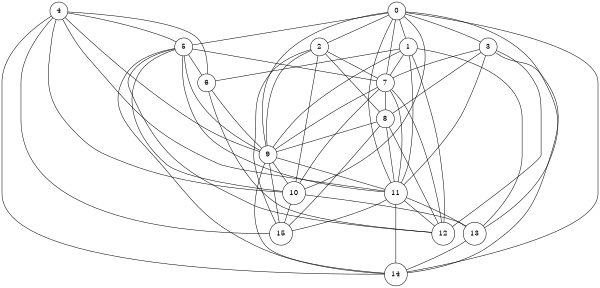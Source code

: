 graph { graph [size="4,4"]; node[shape=circle];
 0-- 1
 0-- 2
 0-- 3
 0-- 5
 0-- 7
 0-- 9
 0--10
 0--11
 0--13
 0--14
 1-- 6
 1-- 7
 1-- 9
 1--11
 1--12
 1--13
 2-- 7
 2-- 8
 2-- 9
 2--10
 2--15
 3-- 7
 3-- 8
 3--11
 3--12
 3--14
 4-- 5
 4-- 6
 4-- 9
 4--10
 4--11
 4--14
 4--15
 5-- 6
 5-- 7
 5-- 9
 5--10
 5--11
 5--12
 5--14
 6-- 9
 6--12
 7-- 8
 7-- 9
 7--10
 7--11
 7--12
 8-- 9
 8--11
 8--12
 8--15
 9--10
 9--11
 9--14
 9--15
10--13
10--15
11--12
11--13
11--14
11--15
13--14

}
